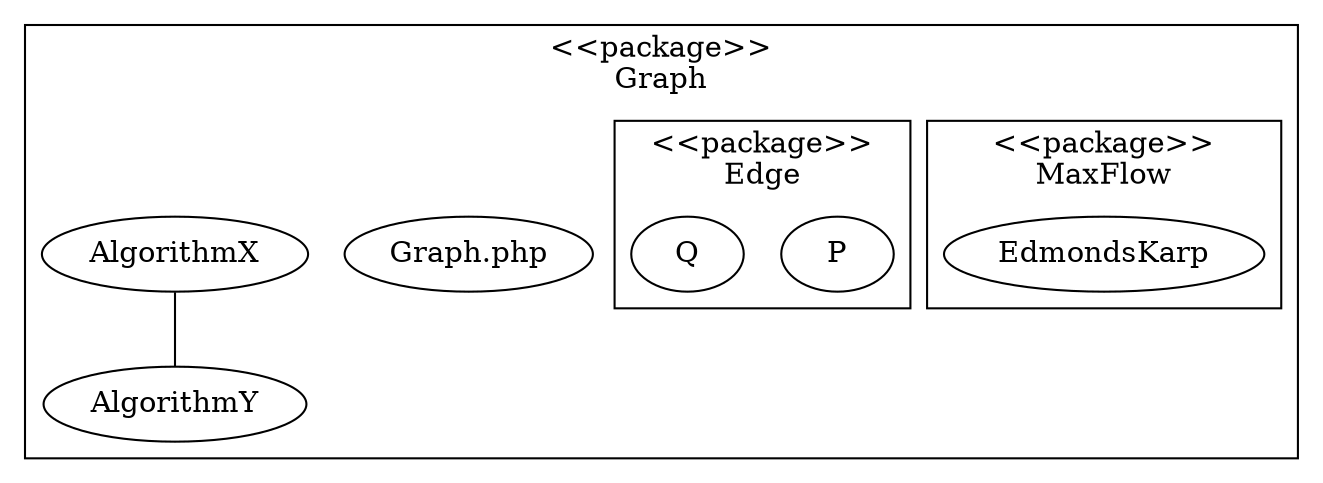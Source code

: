 // Graph has a name (tooltip in SVG output)
graph Faculty {
  // cluster_ is a special prefix making it a box with a label
  subgraph cluster_graph {
    label = "<<package>>\nGraph"

    graph_php [
      label = "Graph.php"
    ]

    // Note the absence of cluster_ making their groupness hard to tell
    subgraph algorithm {
      label = "<<package>>\nAlgorithm"
        subgraph cluster_maxflow {
          label = "<<package>>\nMaxFlow"
          EdmondsKarp
      }
      AlgorithmX -- AlgorithmY
    }
    subgraph cluster_edge {
      label = "<<package>>\nEdge"
      P
      Q
    }
  }
}
